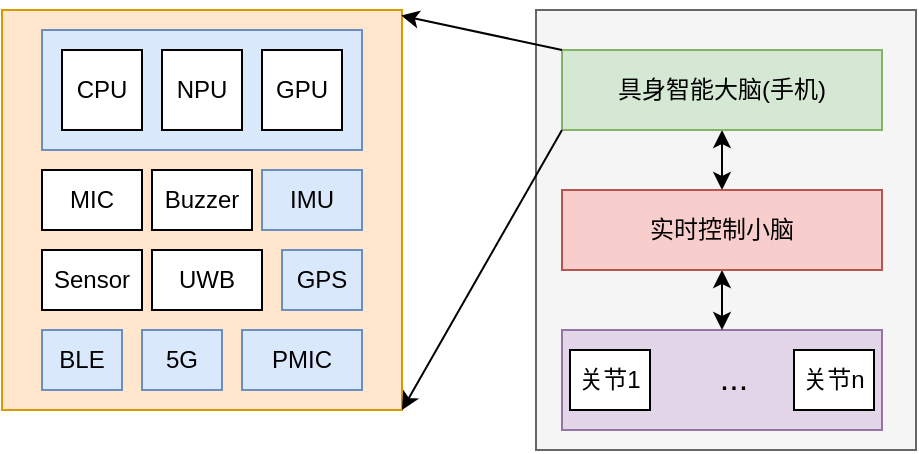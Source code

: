 <mxfile version="26.1.0">
  <diagram name="第 1 页" id="d9FgsTTPN8frSzhK8Qig">
    <mxGraphModel dx="574" dy="276" grid="1" gridSize="10" guides="1" tooltips="1" connect="1" arrows="1" fold="1" page="1" pageScale="1" pageWidth="827" pageHeight="1169" math="0" shadow="0">
      <root>
        <mxCell id="0" />
        <mxCell id="1" parent="0" />
        <mxCell id="CI35cIFT2is_V0Kbj9Z2-32" value="" style="rounded=0;whiteSpace=wrap;html=1;fillColor=#f5f5f5;fontColor=#333333;strokeColor=#666666;" vertex="1" parent="1">
          <mxGeometry x="397" y="160" width="190" height="220" as="geometry" />
        </mxCell>
        <mxCell id="CI35cIFT2is_V0Kbj9Z2-29" value="" style="rounded=0;whiteSpace=wrap;html=1;fillColor=#e1d5e7;strokeColor=#9673a6;" vertex="1" parent="1">
          <mxGeometry x="410" y="320" width="160" height="50" as="geometry" />
        </mxCell>
        <mxCell id="CI35cIFT2is_V0Kbj9Z2-25" style="edgeStyle=orthogonalEdgeStyle;rounded=0;orthogonalLoop=1;jettySize=auto;html=1;exitX=0.5;exitY=1;exitDx=0;exitDy=0;entryX=0.5;entryY=0;entryDx=0;entryDy=0;startArrow=classic;startFill=1;strokeColor=#000000;" edge="1" parent="1" source="CI35cIFT2is_V0Kbj9Z2-16" target="CI35cIFT2is_V0Kbj9Z2-24">
          <mxGeometry relative="1" as="geometry" />
        </mxCell>
        <mxCell id="CI35cIFT2is_V0Kbj9Z2-16" value="具身智能大脑(手机)" style="rounded=0;whiteSpace=wrap;html=1;fillColor=#d5e8d4;strokeColor=#82b366;" vertex="1" parent="1">
          <mxGeometry x="410" y="180" width="160" height="40" as="geometry" />
        </mxCell>
        <mxCell id="CI35cIFT2is_V0Kbj9Z2-31" style="edgeStyle=orthogonalEdgeStyle;rounded=0;orthogonalLoop=1;jettySize=auto;html=1;exitX=0.5;exitY=1;exitDx=0;exitDy=0;entryX=0.5;entryY=0;entryDx=0;entryDy=0;startArrow=classic;startFill=1;" edge="1" parent="1" source="CI35cIFT2is_V0Kbj9Z2-24" target="CI35cIFT2is_V0Kbj9Z2-29">
          <mxGeometry relative="1" as="geometry" />
        </mxCell>
        <mxCell id="CI35cIFT2is_V0Kbj9Z2-24" value="实时控制小脑" style="rounded=0;whiteSpace=wrap;html=1;fillColor=#f8cecc;strokeColor=#b85450;" vertex="1" parent="1">
          <mxGeometry x="410" y="250" width="160" height="40" as="geometry" />
        </mxCell>
        <mxCell id="CI35cIFT2is_V0Kbj9Z2-26" value="关节1" style="rounded=0;whiteSpace=wrap;html=1;" vertex="1" parent="1">
          <mxGeometry x="414" y="330" width="40" height="30" as="geometry" />
        </mxCell>
        <mxCell id="CI35cIFT2is_V0Kbj9Z2-28" value="关节n" style="rounded=0;whiteSpace=wrap;html=1;" vertex="1" parent="1">
          <mxGeometry x="526" y="330" width="40" height="30" as="geometry" />
        </mxCell>
        <mxCell id="CI35cIFT2is_V0Kbj9Z2-30" value="..." style="text;strokeColor=none;align=center;fillColor=none;html=1;verticalAlign=middle;whiteSpace=wrap;rounded=0;fontSize=17;" vertex="1" parent="1">
          <mxGeometry x="466" y="330" width="60" height="30" as="geometry" />
        </mxCell>
        <mxCell id="CI35cIFT2is_V0Kbj9Z2-33" value="" style="group" vertex="1" connectable="0" parent="1">
          <mxGeometry x="130" y="160" width="200" height="200" as="geometry" />
        </mxCell>
        <mxCell id="CI35cIFT2is_V0Kbj9Z2-15" value="" style="rounded=0;whiteSpace=wrap;html=1;fillColor=#ffe6cc;strokeColor=#d79b00;" vertex="1" parent="CI35cIFT2is_V0Kbj9Z2-33">
          <mxGeometry width="200" height="200" as="geometry" />
        </mxCell>
        <mxCell id="CI35cIFT2is_V0Kbj9Z2-4" value="" style="rounded=0;whiteSpace=wrap;html=1;fillColor=#dae8fc;strokeColor=#6c8ebf;" vertex="1" parent="CI35cIFT2is_V0Kbj9Z2-33">
          <mxGeometry x="20" y="10" width="160" height="60" as="geometry" />
        </mxCell>
        <mxCell id="CI35cIFT2is_V0Kbj9Z2-1" value="CPU" style="rounded=0;whiteSpace=wrap;html=1;" vertex="1" parent="CI35cIFT2is_V0Kbj9Z2-33">
          <mxGeometry x="30" y="20" width="40" height="40" as="geometry" />
        </mxCell>
        <mxCell id="CI35cIFT2is_V0Kbj9Z2-2" value="NPU" style="rounded=0;whiteSpace=wrap;html=1;" vertex="1" parent="CI35cIFT2is_V0Kbj9Z2-33">
          <mxGeometry x="80" y="20" width="40" height="40" as="geometry" />
        </mxCell>
        <mxCell id="CI35cIFT2is_V0Kbj9Z2-3" value="GPU" style="rounded=0;whiteSpace=wrap;html=1;" vertex="1" parent="CI35cIFT2is_V0Kbj9Z2-33">
          <mxGeometry x="130" y="20" width="40" height="40" as="geometry" />
        </mxCell>
        <mxCell id="CI35cIFT2is_V0Kbj9Z2-6" value="MIC" style="rounded=0;whiteSpace=wrap;html=1;" vertex="1" parent="CI35cIFT2is_V0Kbj9Z2-33">
          <mxGeometry x="20" y="80" width="50" height="30" as="geometry" />
        </mxCell>
        <mxCell id="CI35cIFT2is_V0Kbj9Z2-7" value="Buzzer" style="rounded=0;whiteSpace=wrap;html=1;" vertex="1" parent="CI35cIFT2is_V0Kbj9Z2-33">
          <mxGeometry x="75" y="80" width="50" height="30" as="geometry" />
        </mxCell>
        <mxCell id="CI35cIFT2is_V0Kbj9Z2-8" value="IMU" style="rounded=0;whiteSpace=wrap;html=1;fillColor=#dae8fc;strokeColor=#6c8ebf;" vertex="1" parent="CI35cIFT2is_V0Kbj9Z2-33">
          <mxGeometry x="130" y="80" width="50" height="30" as="geometry" />
        </mxCell>
        <mxCell id="CI35cIFT2is_V0Kbj9Z2-9" value="Sensor" style="rounded=0;whiteSpace=wrap;html=1;" vertex="1" parent="CI35cIFT2is_V0Kbj9Z2-33">
          <mxGeometry x="20" y="120" width="50" height="30" as="geometry" />
        </mxCell>
        <mxCell id="CI35cIFT2is_V0Kbj9Z2-10" value="UWB" style="rounded=0;whiteSpace=wrap;html=1;" vertex="1" parent="CI35cIFT2is_V0Kbj9Z2-33">
          <mxGeometry x="75" y="120" width="55" height="30" as="geometry" />
        </mxCell>
        <mxCell id="CI35cIFT2is_V0Kbj9Z2-11" value="GPS" style="rounded=0;whiteSpace=wrap;html=1;fillColor=#dae8fc;strokeColor=#6c8ebf;" vertex="1" parent="CI35cIFT2is_V0Kbj9Z2-33">
          <mxGeometry x="140" y="120" width="40" height="30" as="geometry" />
        </mxCell>
        <mxCell id="CI35cIFT2is_V0Kbj9Z2-12" value="BLE" style="rounded=0;whiteSpace=wrap;html=1;fillColor=#dae8fc;strokeColor=#6c8ebf;" vertex="1" parent="CI35cIFT2is_V0Kbj9Z2-33">
          <mxGeometry x="20" y="160" width="40" height="30" as="geometry" />
        </mxCell>
        <mxCell id="CI35cIFT2is_V0Kbj9Z2-13" value="5G" style="rounded=0;whiteSpace=wrap;html=1;fillColor=#dae8fc;strokeColor=#6c8ebf;" vertex="1" parent="CI35cIFT2is_V0Kbj9Z2-33">
          <mxGeometry x="70" y="160" width="40" height="30" as="geometry" />
        </mxCell>
        <mxCell id="CI35cIFT2is_V0Kbj9Z2-14" value="PMIC" style="rounded=0;whiteSpace=wrap;html=1;fillColor=#dae8fc;strokeColor=#6c8ebf;" vertex="1" parent="CI35cIFT2is_V0Kbj9Z2-33">
          <mxGeometry x="120" y="160" width="60" height="30" as="geometry" />
        </mxCell>
        <mxCell id="CI35cIFT2is_V0Kbj9Z2-35" value="" style="endArrow=classic;html=1;rounded=0;entryX=0.998;entryY=0.014;entryDx=0;entryDy=0;entryPerimeter=0;exitX=0;exitY=0;exitDx=0;exitDy=0;" edge="1" parent="1" source="CI35cIFT2is_V0Kbj9Z2-16" target="CI35cIFT2is_V0Kbj9Z2-15">
          <mxGeometry width="50" height="50" relative="1" as="geometry">
            <mxPoint x="320" y="270" as="sourcePoint" />
            <mxPoint x="370" y="220" as="targetPoint" />
          </mxGeometry>
        </mxCell>
        <mxCell id="CI35cIFT2is_V0Kbj9Z2-36" value="" style="endArrow=classic;html=1;rounded=0;entryX=1;entryY=1;entryDx=0;entryDy=0;exitX=0;exitY=1;exitDx=0;exitDy=0;" edge="1" parent="1" source="CI35cIFT2is_V0Kbj9Z2-16" target="CI35cIFT2is_V0Kbj9Z2-15">
          <mxGeometry width="50" height="50" relative="1" as="geometry">
            <mxPoint x="340" y="300" as="sourcePoint" />
            <mxPoint x="390" y="250" as="targetPoint" />
          </mxGeometry>
        </mxCell>
      </root>
    </mxGraphModel>
  </diagram>
</mxfile>
